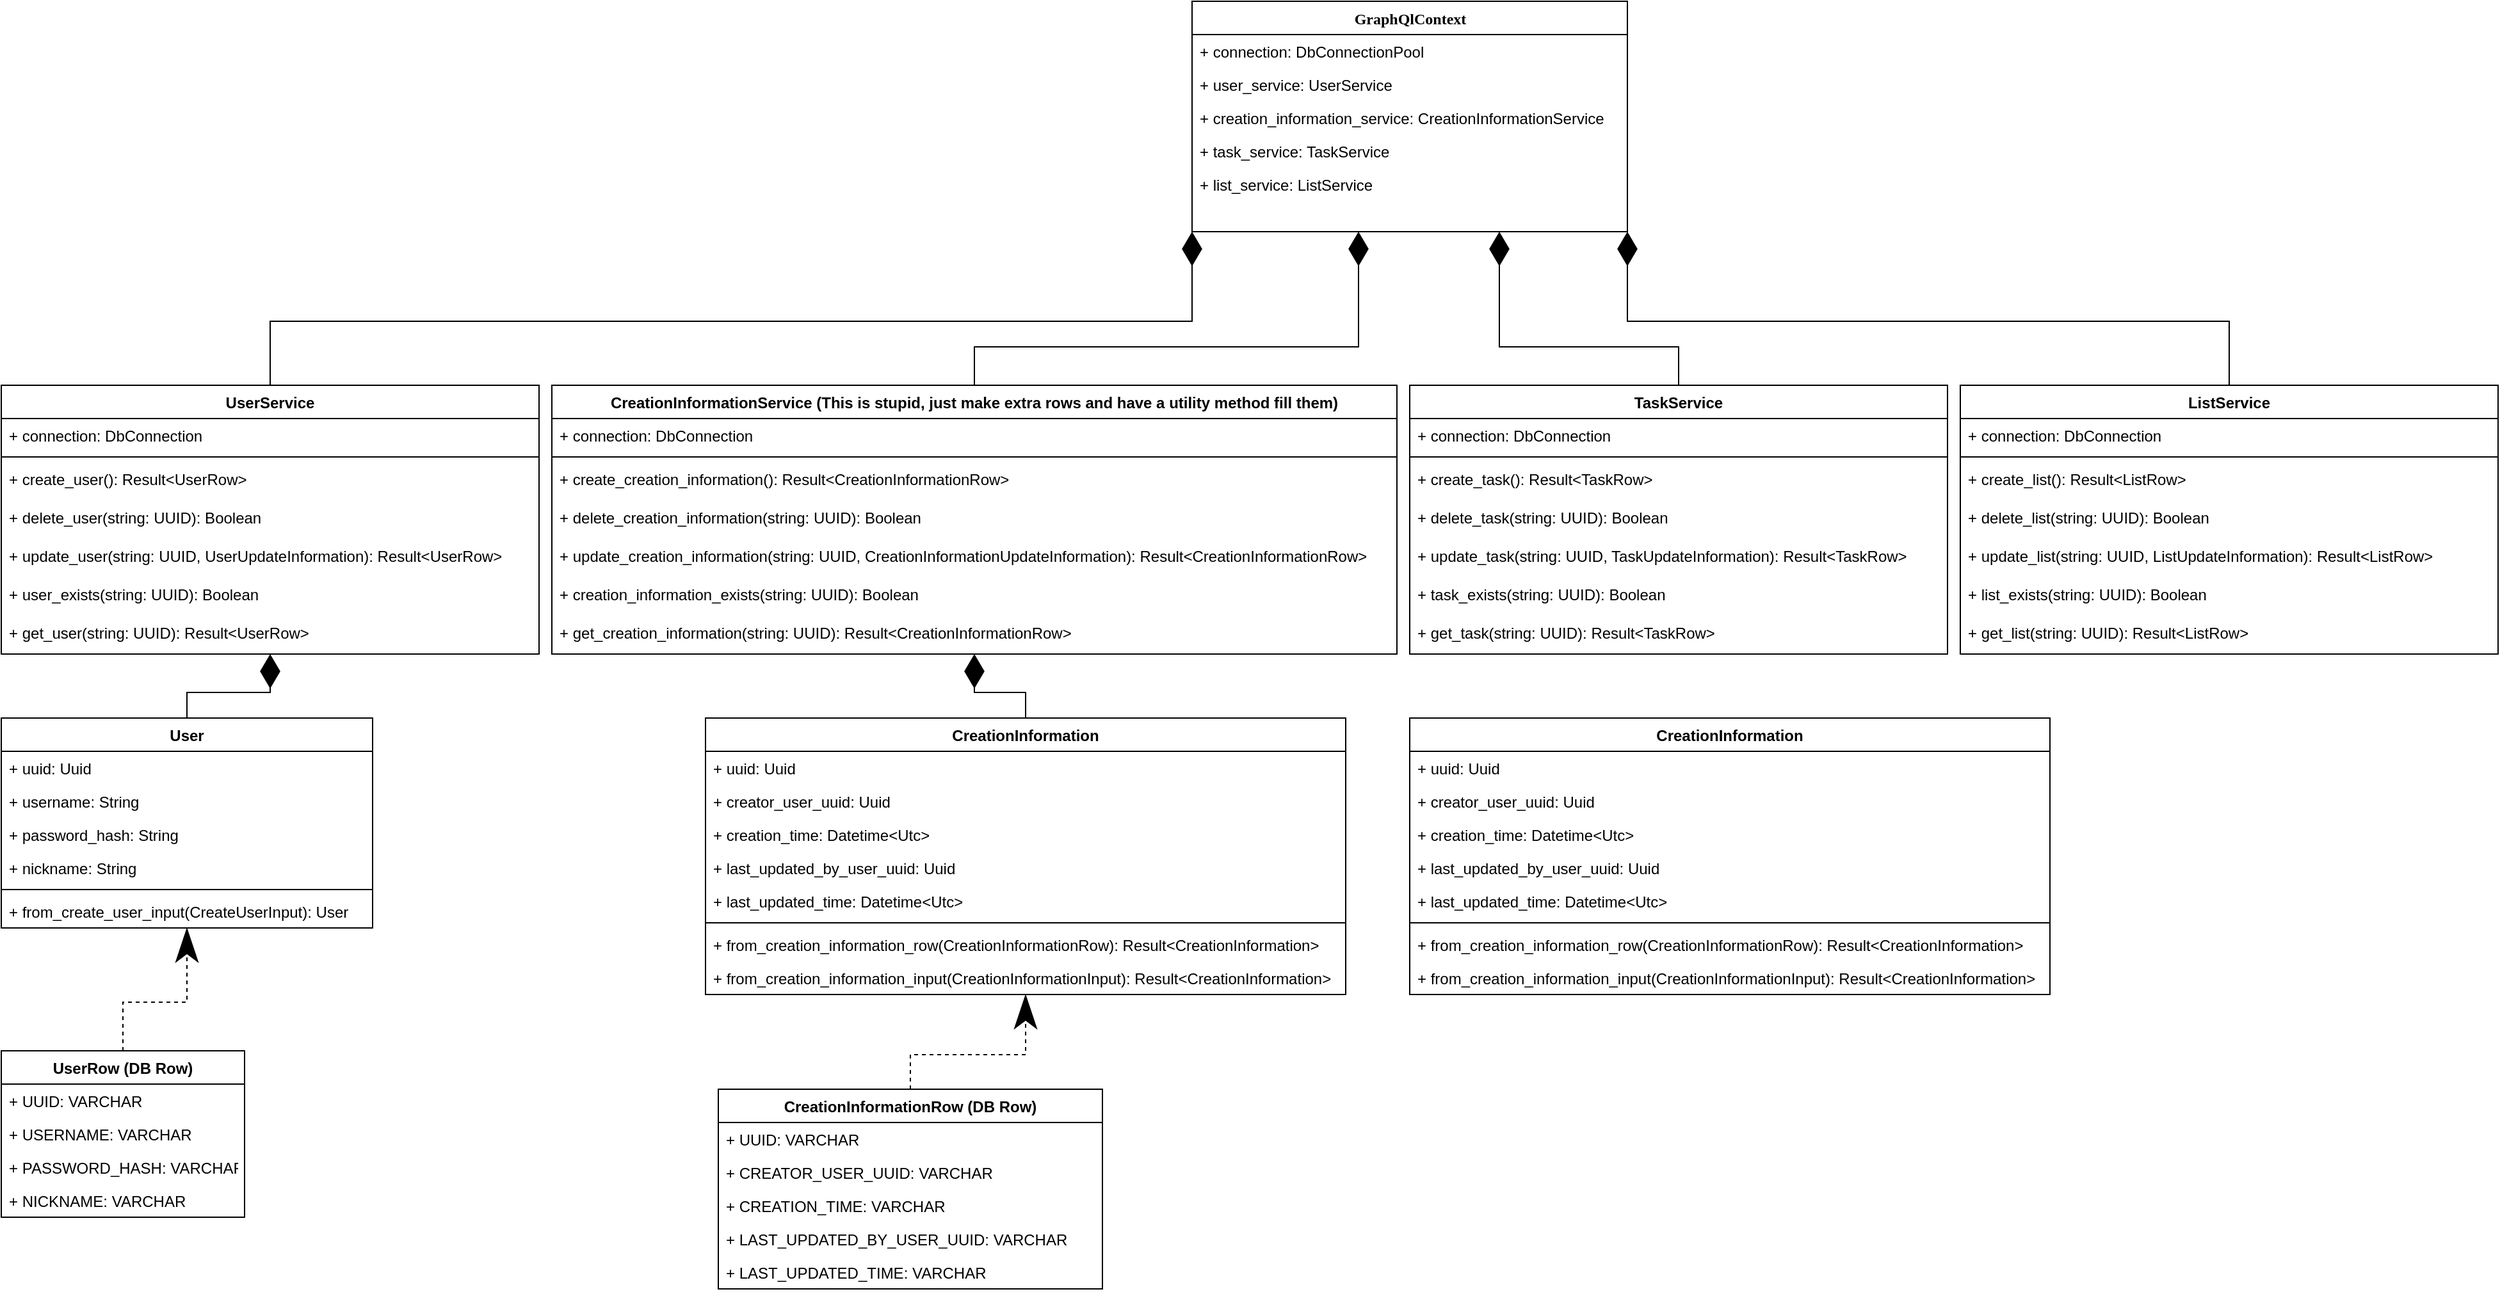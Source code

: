 <mxfile version="16.1.2" type="device"><diagram name="Page-1" id="9f46799a-70d6-7492-0946-bef42562c5a5"><mxGraphModel dx="2878" dy="989" grid="1" gridSize="10" guides="1" tooltips="1" connect="1" arrows="1" fold="1" page="1" pageScale="1" pageWidth="1100" pageHeight="850" background="none" math="0" shadow="0"><root><mxCell id="0"/><mxCell id="1" parent="0"/><mxCell id="78961159f06e98e8-17" value="GraphQlContext" style="swimlane;html=1;fontStyle=1;align=center;verticalAlign=top;childLayout=stackLayout;horizontal=1;startSize=26;horizontalStack=0;resizeParent=1;resizeLast=0;collapsible=1;marginBottom=0;swimlaneFillColor=#ffffff;rounded=0;shadow=0;comic=0;labelBackgroundColor=none;strokeWidth=1;fillColor=none;fontFamily=Verdana;fontSize=12" parent="1" vertex="1"><mxGeometry x="720" y="50" width="340" height="180" as="geometry"/></mxCell><mxCell id="78961159f06e98e8-21" value="+ connection: DbConnectionPool" style="text;html=1;strokeColor=none;fillColor=none;align=left;verticalAlign=top;spacingLeft=4;spacingRight=4;whiteSpace=wrap;overflow=hidden;rotatable=0;points=[[0,0.5],[1,0.5]];portConstraint=eastwest;" parent="78961159f06e98e8-17" vertex="1"><mxGeometry y="26" width="340" height="26" as="geometry"/></mxCell><mxCell id="78961159f06e98e8-23" value="+ user_service: UserService " style="text;html=1;strokeColor=none;fillColor=none;align=left;verticalAlign=top;spacingLeft=4;spacingRight=4;whiteSpace=wrap;overflow=hidden;rotatable=0;points=[[0,0.5],[1,0.5]];portConstraint=eastwest;" parent="78961159f06e98e8-17" vertex="1"><mxGeometry y="52" width="340" height="26" as="geometry"/></mxCell><mxCell id="78961159f06e98e8-25" value="+ creation_information_service: CreationInformationService" style="text;html=1;strokeColor=none;fillColor=none;align=left;verticalAlign=top;spacingLeft=4;spacingRight=4;whiteSpace=wrap;overflow=hidden;rotatable=0;points=[[0,0.5],[1,0.5]];portConstraint=eastwest;" parent="78961159f06e98e8-17" vertex="1"><mxGeometry y="78" width="340" height="26" as="geometry"/></mxCell><mxCell id="78961159f06e98e8-26" value="+ task_service: TaskService" style="text;html=1;strokeColor=none;fillColor=none;align=left;verticalAlign=top;spacingLeft=4;spacingRight=4;whiteSpace=wrap;overflow=hidden;rotatable=0;points=[[0,0.5],[1,0.5]];portConstraint=eastwest;" parent="78961159f06e98e8-17" vertex="1"><mxGeometry y="104" width="340" height="26" as="geometry"/></mxCell><mxCell id="78961159f06e98e8-24" value="+ list_service: ListService" style="text;html=1;strokeColor=none;fillColor=none;align=left;verticalAlign=top;spacingLeft=4;spacingRight=4;whiteSpace=wrap;overflow=hidden;rotatable=0;points=[[0,0.5],[1,0.5]];portConstraint=eastwest;" parent="78961159f06e98e8-17" vertex="1"><mxGeometry y="130" width="340" height="26" as="geometry"/></mxCell><mxCell id="bblh5X6DfXs1vnrQoZc4-81" style="edgeStyle=orthogonalEdgeStyle;rounded=0;orthogonalLoop=1;jettySize=auto;html=1;exitX=0.5;exitY=0;exitDx=0;exitDy=0;endArrow=diamondThin;endFill=1;endSize=24;strokeWidth=1;" edge="1" parent="1" source="bblh5X6DfXs1vnrQoZc4-7" target="78961159f06e98e8-17"><mxGeometry relative="1" as="geometry"><Array as="points"><mxPoint y="300"/><mxPoint x="720" y="300"/></Array></mxGeometry></mxCell><mxCell id="bblh5X6DfXs1vnrQoZc4-7" value="UserService" style="swimlane;fontStyle=1;align=center;verticalAlign=top;childLayout=stackLayout;horizontal=1;startSize=26;horizontalStack=0;resizeParent=1;resizeParentMax=0;resizeLast=0;collapsible=1;marginBottom=0;" vertex="1" parent="1"><mxGeometry x="-210" y="350" width="420" height="210" as="geometry"/></mxCell><mxCell id="bblh5X6DfXs1vnrQoZc4-8" value="+ connection: DbConnection" style="text;strokeColor=none;fillColor=none;align=left;verticalAlign=top;spacingLeft=4;spacingRight=4;overflow=hidden;rotatable=0;points=[[0,0.5],[1,0.5]];portConstraint=eastwest;" vertex="1" parent="bblh5X6DfXs1vnrQoZc4-7"><mxGeometry y="26" width="420" height="26" as="geometry"/></mxCell><mxCell id="bblh5X6DfXs1vnrQoZc4-9" value="" style="line;strokeWidth=1;fillColor=none;align=left;verticalAlign=middle;spacingTop=-1;spacingLeft=3;spacingRight=3;rotatable=0;labelPosition=right;points=[];portConstraint=eastwest;" vertex="1" parent="bblh5X6DfXs1vnrQoZc4-7"><mxGeometry y="52" width="420" height="8" as="geometry"/></mxCell><mxCell id="bblh5X6DfXs1vnrQoZc4-10" value="+ create_user(): Result&lt;UserRow&gt;&#xA;" style="text;strokeColor=none;fillColor=none;align=left;verticalAlign=top;spacingLeft=4;spacingRight=4;overflow=hidden;rotatable=0;points=[[0,0.5],[1,0.5]];portConstraint=eastwest;" vertex="1" parent="bblh5X6DfXs1vnrQoZc4-7"><mxGeometry y="60" width="420" height="30" as="geometry"/></mxCell><mxCell id="bblh5X6DfXs1vnrQoZc4-13" value="+ delete_user(string: UUID): Boolean&#xA;" style="text;strokeColor=none;fillColor=none;align=left;verticalAlign=top;spacingLeft=4;spacingRight=4;overflow=hidden;rotatable=0;points=[[0,0.5],[1,0.5]];portConstraint=eastwest;" vertex="1" parent="bblh5X6DfXs1vnrQoZc4-7"><mxGeometry y="90" width="420" height="30" as="geometry"/></mxCell><mxCell id="bblh5X6DfXs1vnrQoZc4-14" value="+ update_user(string: UUID, UserUpdateInformation): Result&lt;UserRow&gt;&#xA;" style="text;strokeColor=none;fillColor=none;align=left;verticalAlign=top;spacingLeft=4;spacingRight=4;overflow=hidden;rotatable=0;points=[[0,0.5],[1,0.5]];portConstraint=eastwest;" vertex="1" parent="bblh5X6DfXs1vnrQoZc4-7"><mxGeometry y="120" width="420" height="30" as="geometry"/></mxCell><mxCell id="bblh5X6DfXs1vnrQoZc4-15" value="+ user_exists(string: UUID): Boolean&#xA;" style="text;strokeColor=none;fillColor=none;align=left;verticalAlign=top;spacingLeft=4;spacingRight=4;overflow=hidden;rotatable=0;points=[[0,0.5],[1,0.5]];portConstraint=eastwest;" vertex="1" parent="bblh5X6DfXs1vnrQoZc4-7"><mxGeometry y="150" width="420" height="30" as="geometry"/></mxCell><mxCell id="bblh5X6DfXs1vnrQoZc4-16" value="+ get_user(string: UUID): Result&lt;UserRow&gt;&#xA;" style="text;strokeColor=none;fillColor=none;align=left;verticalAlign=top;spacingLeft=4;spacingRight=4;overflow=hidden;rotatable=0;points=[[0,0.5],[1,0.5]];portConstraint=eastwest;" vertex="1" parent="bblh5X6DfXs1vnrQoZc4-7"><mxGeometry y="180" width="420" height="30" as="geometry"/></mxCell><mxCell id="bblh5X6DfXs1vnrQoZc4-41" value="" style="edgeStyle=orthogonalEdgeStyle;rounded=0;orthogonalLoop=1;jettySize=auto;html=1;endArrow=diamondThin;endFill=1;strokeWidth=1;endSize=24;" edge="1" parent="1" source="bblh5X6DfXs1vnrQoZc4-17" target="78961159f06e98e8-17"><mxGeometry relative="1" as="geometry"><Array as="points"><mxPoint x="550" y="320"/><mxPoint x="850" y="320"/></Array></mxGeometry></mxCell><mxCell id="bblh5X6DfXs1vnrQoZc4-17" value="CreationInformationService (This is stupid, just make extra rows and have a utility method fill them)" style="swimlane;fontStyle=1;align=center;verticalAlign=top;childLayout=stackLayout;horizontal=1;startSize=26;horizontalStack=0;resizeParent=1;resizeParentMax=0;resizeLast=0;collapsible=1;marginBottom=0;" vertex="1" parent="1"><mxGeometry x="220" y="350" width="660" height="210" as="geometry"><mxRectangle x="220" y="350" width="590" height="26" as="alternateBounds"/></mxGeometry></mxCell><mxCell id="bblh5X6DfXs1vnrQoZc4-18" value="+ connection: DbConnection" style="text;strokeColor=none;fillColor=none;align=left;verticalAlign=top;spacingLeft=4;spacingRight=4;overflow=hidden;rotatable=0;points=[[0,0.5],[1,0.5]];portConstraint=eastwest;" vertex="1" parent="bblh5X6DfXs1vnrQoZc4-17"><mxGeometry y="26" width="660" height="26" as="geometry"/></mxCell><mxCell id="bblh5X6DfXs1vnrQoZc4-19" value="" style="line;strokeWidth=1;fillColor=none;align=left;verticalAlign=middle;spacingTop=-1;spacingLeft=3;spacingRight=3;rotatable=0;labelPosition=right;points=[];portConstraint=eastwest;" vertex="1" parent="bblh5X6DfXs1vnrQoZc4-17"><mxGeometry y="52" width="660" height="8" as="geometry"/></mxCell><mxCell id="bblh5X6DfXs1vnrQoZc4-20" value="+ create_creation_information(): Result&lt;CreationInformationRow&gt;&#xA;" style="text;strokeColor=none;fillColor=none;align=left;verticalAlign=top;spacingLeft=4;spacingRight=4;overflow=hidden;rotatable=0;points=[[0,0.5],[1,0.5]];portConstraint=eastwest;" vertex="1" parent="bblh5X6DfXs1vnrQoZc4-17"><mxGeometry y="60" width="660" height="30" as="geometry"/></mxCell><mxCell id="bblh5X6DfXs1vnrQoZc4-21" value="+ delete_creation_information(string: UUID): Boolean&#xA;" style="text;strokeColor=none;fillColor=none;align=left;verticalAlign=top;spacingLeft=4;spacingRight=4;overflow=hidden;rotatable=0;points=[[0,0.5],[1,0.5]];portConstraint=eastwest;" vertex="1" parent="bblh5X6DfXs1vnrQoZc4-17"><mxGeometry y="90" width="660" height="30" as="geometry"/></mxCell><mxCell id="bblh5X6DfXs1vnrQoZc4-22" value="+ update_creation_information(string: UUID, CreationInformationUpdateInformation): Result&lt;CreationInformationRow&gt;&#xA;" style="text;strokeColor=none;fillColor=none;align=left;verticalAlign=top;spacingLeft=4;spacingRight=4;overflow=hidden;rotatable=0;points=[[0,0.5],[1,0.5]];portConstraint=eastwest;" vertex="1" parent="bblh5X6DfXs1vnrQoZc4-17"><mxGeometry y="120" width="660" height="30" as="geometry"/></mxCell><mxCell id="bblh5X6DfXs1vnrQoZc4-23" value="+ creation_information_exists(string: UUID): Boolean&#xA;" style="text;strokeColor=none;fillColor=none;align=left;verticalAlign=top;spacingLeft=4;spacingRight=4;overflow=hidden;rotatable=0;points=[[0,0.5],[1,0.5]];portConstraint=eastwest;" vertex="1" parent="bblh5X6DfXs1vnrQoZc4-17"><mxGeometry y="150" width="660" height="30" as="geometry"/></mxCell><mxCell id="bblh5X6DfXs1vnrQoZc4-24" value="+ get_creation_information(string: UUID): Result&lt;CreationInformationRow&gt;&#xA;" style="text;strokeColor=none;fillColor=none;align=left;verticalAlign=top;spacingLeft=4;spacingRight=4;overflow=hidden;rotatable=0;points=[[0,0.5],[1,0.5]];portConstraint=eastwest;" vertex="1" parent="bblh5X6DfXs1vnrQoZc4-17"><mxGeometry y="180" width="660" height="30" as="geometry"/></mxCell><mxCell id="bblh5X6DfXs1vnrQoZc4-82" style="edgeStyle=orthogonalEdgeStyle;rounded=0;orthogonalLoop=1;jettySize=auto;html=1;exitX=0.5;exitY=0;exitDx=0;exitDy=0;endArrow=diamondThin;endFill=1;endSize=24;strokeWidth=1;" edge="1" parent="1" source="bblh5X6DfXs1vnrQoZc4-25" target="78961159f06e98e8-17"><mxGeometry relative="1" as="geometry"><Array as="points"><mxPoint x="1100" y="320"/><mxPoint x="960" y="320"/></Array></mxGeometry></mxCell><mxCell id="bblh5X6DfXs1vnrQoZc4-25" value="TaskService" style="swimlane;fontStyle=1;align=center;verticalAlign=top;childLayout=stackLayout;horizontal=1;startSize=26;horizontalStack=0;resizeParent=1;resizeParentMax=0;resizeLast=0;collapsible=1;marginBottom=0;" vertex="1" parent="1"><mxGeometry x="890" y="350" width="420" height="210" as="geometry"/></mxCell><mxCell id="bblh5X6DfXs1vnrQoZc4-26" value="+ connection: DbConnection" style="text;strokeColor=none;fillColor=none;align=left;verticalAlign=top;spacingLeft=4;spacingRight=4;overflow=hidden;rotatable=0;points=[[0,0.5],[1,0.5]];portConstraint=eastwest;" vertex="1" parent="bblh5X6DfXs1vnrQoZc4-25"><mxGeometry y="26" width="420" height="26" as="geometry"/></mxCell><mxCell id="bblh5X6DfXs1vnrQoZc4-27" value="" style="line;strokeWidth=1;fillColor=none;align=left;verticalAlign=middle;spacingTop=-1;spacingLeft=3;spacingRight=3;rotatable=0;labelPosition=right;points=[];portConstraint=eastwest;" vertex="1" parent="bblh5X6DfXs1vnrQoZc4-25"><mxGeometry y="52" width="420" height="8" as="geometry"/></mxCell><mxCell id="bblh5X6DfXs1vnrQoZc4-28" value="+ create_task(): Result&lt;TaskRow&gt;&#xA;" style="text;strokeColor=none;fillColor=none;align=left;verticalAlign=top;spacingLeft=4;spacingRight=4;overflow=hidden;rotatable=0;points=[[0,0.5],[1,0.5]];portConstraint=eastwest;" vertex="1" parent="bblh5X6DfXs1vnrQoZc4-25"><mxGeometry y="60" width="420" height="30" as="geometry"/></mxCell><mxCell id="bblh5X6DfXs1vnrQoZc4-29" value="+ delete_task(string: UUID): Boolean&#xA;" style="text;strokeColor=none;fillColor=none;align=left;verticalAlign=top;spacingLeft=4;spacingRight=4;overflow=hidden;rotatable=0;points=[[0,0.5],[1,0.5]];portConstraint=eastwest;" vertex="1" parent="bblh5X6DfXs1vnrQoZc4-25"><mxGeometry y="90" width="420" height="30" as="geometry"/></mxCell><mxCell id="bblh5X6DfXs1vnrQoZc4-30" value="+ update_task(string: UUID, TaskUpdateInformation): Result&lt;TaskRow&gt;&#xA;" style="text;strokeColor=none;fillColor=none;align=left;verticalAlign=top;spacingLeft=4;spacingRight=4;overflow=hidden;rotatable=0;points=[[0,0.5],[1,0.5]];portConstraint=eastwest;" vertex="1" parent="bblh5X6DfXs1vnrQoZc4-25"><mxGeometry y="120" width="420" height="30" as="geometry"/></mxCell><mxCell id="bblh5X6DfXs1vnrQoZc4-31" value="+ task_exists(string: UUID): Boolean&#xA;" style="text;strokeColor=none;fillColor=none;align=left;verticalAlign=top;spacingLeft=4;spacingRight=4;overflow=hidden;rotatable=0;points=[[0,0.5],[1,0.5]];portConstraint=eastwest;" vertex="1" parent="bblh5X6DfXs1vnrQoZc4-25"><mxGeometry y="150" width="420" height="30" as="geometry"/></mxCell><mxCell id="bblh5X6DfXs1vnrQoZc4-32" value="+ get_task(string: UUID): Result&lt;TaskRow&gt;&#xA;" style="text;strokeColor=none;fillColor=none;align=left;verticalAlign=top;spacingLeft=4;spacingRight=4;overflow=hidden;rotatable=0;points=[[0,0.5],[1,0.5]];portConstraint=eastwest;" vertex="1" parent="bblh5X6DfXs1vnrQoZc4-25"><mxGeometry y="180" width="420" height="30" as="geometry"/></mxCell><mxCell id="bblh5X6DfXs1vnrQoZc4-83" style="edgeStyle=orthogonalEdgeStyle;rounded=0;orthogonalLoop=1;jettySize=auto;html=1;exitX=0.5;exitY=0;exitDx=0;exitDy=0;endArrow=diamondThin;endFill=1;endSize=24;strokeWidth=1;" edge="1" parent="1" source="bblh5X6DfXs1vnrQoZc4-33" target="78961159f06e98e8-17"><mxGeometry relative="1" as="geometry"><Array as="points"><mxPoint x="1530" y="300"/><mxPoint x="1060" y="300"/></Array></mxGeometry></mxCell><mxCell id="bblh5X6DfXs1vnrQoZc4-33" value="ListService" style="swimlane;fontStyle=1;align=center;verticalAlign=top;childLayout=stackLayout;horizontal=1;startSize=26;horizontalStack=0;resizeParent=1;resizeParentMax=0;resizeLast=0;collapsible=1;marginBottom=0;" vertex="1" parent="1"><mxGeometry x="1320" y="350" width="420" height="210" as="geometry"/></mxCell><mxCell id="bblh5X6DfXs1vnrQoZc4-34" value="+ connection: DbConnection" style="text;strokeColor=none;fillColor=none;align=left;verticalAlign=top;spacingLeft=4;spacingRight=4;overflow=hidden;rotatable=0;points=[[0,0.5],[1,0.5]];portConstraint=eastwest;" vertex="1" parent="bblh5X6DfXs1vnrQoZc4-33"><mxGeometry y="26" width="420" height="26" as="geometry"/></mxCell><mxCell id="bblh5X6DfXs1vnrQoZc4-35" value="" style="line;strokeWidth=1;fillColor=none;align=left;verticalAlign=middle;spacingTop=-1;spacingLeft=3;spacingRight=3;rotatable=0;labelPosition=right;points=[];portConstraint=eastwest;" vertex="1" parent="bblh5X6DfXs1vnrQoZc4-33"><mxGeometry y="52" width="420" height="8" as="geometry"/></mxCell><mxCell id="bblh5X6DfXs1vnrQoZc4-36" value="+ create_list(): Result&lt;ListRow&gt;&#xA;" style="text;strokeColor=none;fillColor=none;align=left;verticalAlign=top;spacingLeft=4;spacingRight=4;overflow=hidden;rotatable=0;points=[[0,0.5],[1,0.5]];portConstraint=eastwest;" vertex="1" parent="bblh5X6DfXs1vnrQoZc4-33"><mxGeometry y="60" width="420" height="30" as="geometry"/></mxCell><mxCell id="bblh5X6DfXs1vnrQoZc4-37" value="+ delete_list(string: UUID): Boolean&#xA;" style="text;strokeColor=none;fillColor=none;align=left;verticalAlign=top;spacingLeft=4;spacingRight=4;overflow=hidden;rotatable=0;points=[[0,0.5],[1,0.5]];portConstraint=eastwest;" vertex="1" parent="bblh5X6DfXs1vnrQoZc4-33"><mxGeometry y="90" width="420" height="30" as="geometry"/></mxCell><mxCell id="bblh5X6DfXs1vnrQoZc4-38" value="+ update_list(string: UUID, ListUpdateInformation): Result&lt;ListRow&gt;&#xA;" style="text;strokeColor=none;fillColor=none;align=left;verticalAlign=top;spacingLeft=4;spacingRight=4;overflow=hidden;rotatable=0;points=[[0,0.5],[1,0.5]];portConstraint=eastwest;" vertex="1" parent="bblh5X6DfXs1vnrQoZc4-33"><mxGeometry y="120" width="420" height="30" as="geometry"/></mxCell><mxCell id="bblh5X6DfXs1vnrQoZc4-39" value="+ list_exists(string: UUID): Boolean&#xA;" style="text;strokeColor=none;fillColor=none;align=left;verticalAlign=top;spacingLeft=4;spacingRight=4;overflow=hidden;rotatable=0;points=[[0,0.5],[1,0.5]];portConstraint=eastwest;" vertex="1" parent="bblh5X6DfXs1vnrQoZc4-33"><mxGeometry y="150" width="420" height="30" as="geometry"/></mxCell><mxCell id="bblh5X6DfXs1vnrQoZc4-40" value="+ get_list(string: UUID): Result&lt;ListRow&gt;&#xA;" style="text;strokeColor=none;fillColor=none;align=left;verticalAlign=top;spacingLeft=4;spacingRight=4;overflow=hidden;rotatable=0;points=[[0,0.5],[1,0.5]];portConstraint=eastwest;" vertex="1" parent="bblh5X6DfXs1vnrQoZc4-33"><mxGeometry y="180" width="420" height="30" as="geometry"/></mxCell><mxCell id="bblh5X6DfXs1vnrQoZc4-80" style="edgeStyle=orthogonalEdgeStyle;rounded=0;orthogonalLoop=1;jettySize=auto;html=1;exitX=0.5;exitY=0;exitDx=0;exitDy=0;endArrow=diamondThin;endFill=1;endSize=24;strokeWidth=1;" edge="1" parent="1" source="bblh5X6DfXs1vnrQoZc4-64" target="bblh5X6DfXs1vnrQoZc4-7"><mxGeometry relative="1" as="geometry"/></mxCell><mxCell id="bblh5X6DfXs1vnrQoZc4-64" value="User" style="swimlane;fontStyle=1;align=center;verticalAlign=top;childLayout=stackLayout;horizontal=1;startSize=26;horizontalStack=0;resizeParent=1;resizeParentMax=0;resizeLast=0;collapsible=1;marginBottom=0;" vertex="1" parent="1"><mxGeometry x="-210" y="610" width="290" height="164" as="geometry"/></mxCell><mxCell id="bblh5X6DfXs1vnrQoZc4-65" value="+ uuid: Uuid" style="text;strokeColor=none;fillColor=none;align=left;verticalAlign=top;spacingLeft=4;spacingRight=4;overflow=hidden;rotatable=0;points=[[0,0.5],[1,0.5]];portConstraint=eastwest;" vertex="1" parent="bblh5X6DfXs1vnrQoZc4-64"><mxGeometry y="26" width="290" height="26" as="geometry"/></mxCell><mxCell id="bblh5X6DfXs1vnrQoZc4-75" value="+ username: String" style="text;strokeColor=none;fillColor=none;align=left;verticalAlign=top;spacingLeft=4;spacingRight=4;overflow=hidden;rotatable=0;points=[[0,0.5],[1,0.5]];portConstraint=eastwest;" vertex="1" parent="bblh5X6DfXs1vnrQoZc4-64"><mxGeometry y="52" width="290" height="26" as="geometry"/></mxCell><mxCell id="bblh5X6DfXs1vnrQoZc4-76" value="+ password_hash: String" style="text;strokeColor=none;fillColor=none;align=left;verticalAlign=top;spacingLeft=4;spacingRight=4;overflow=hidden;rotatable=0;points=[[0,0.5],[1,0.5]];portConstraint=eastwest;" vertex="1" parent="bblh5X6DfXs1vnrQoZc4-64"><mxGeometry y="78" width="290" height="26" as="geometry"/></mxCell><mxCell id="bblh5X6DfXs1vnrQoZc4-77" value="+ nickname: String" style="text;strokeColor=none;fillColor=none;align=left;verticalAlign=top;spacingLeft=4;spacingRight=4;overflow=hidden;rotatable=0;points=[[0,0.5],[1,0.5]];portConstraint=eastwest;" vertex="1" parent="bblh5X6DfXs1vnrQoZc4-64"><mxGeometry y="104" width="290" height="26" as="geometry"/></mxCell><mxCell id="bblh5X6DfXs1vnrQoZc4-66" value="" style="line;strokeWidth=1;fillColor=none;align=left;verticalAlign=middle;spacingTop=-1;spacingLeft=3;spacingRight=3;rotatable=0;labelPosition=right;points=[];portConstraint=eastwest;" vertex="1" parent="bblh5X6DfXs1vnrQoZc4-64"><mxGeometry y="130" width="290" height="8" as="geometry"/></mxCell><mxCell id="bblh5X6DfXs1vnrQoZc4-67" value="+ from_create_user_input(CreateUserInput): User" style="text;strokeColor=none;fillColor=none;align=left;verticalAlign=top;spacingLeft=4;spacingRight=4;overflow=hidden;rotatable=0;points=[[0,0.5],[1,0.5]];portConstraint=eastwest;" vertex="1" parent="bblh5X6DfXs1vnrQoZc4-64"><mxGeometry y="138" width="290" height="26" as="geometry"/></mxCell><mxCell id="bblh5X6DfXs1vnrQoZc4-84" style="edgeStyle=orthogonalEdgeStyle;rounded=0;orthogonalLoop=1;jettySize=auto;html=1;exitX=0.5;exitY=0;exitDx=0;exitDy=0;endArrow=classicThin;endFill=1;endSize=24;strokeWidth=1;dashed=1;" edge="1" parent="1" source="bblh5X6DfXs1vnrQoZc4-68" target="bblh5X6DfXs1vnrQoZc4-64"><mxGeometry relative="1" as="geometry"/></mxCell><mxCell id="bblh5X6DfXs1vnrQoZc4-68" value="UserRow (DB Row)" style="swimlane;fontStyle=1;childLayout=stackLayout;horizontal=1;startSize=26;fillColor=none;horizontalStack=0;resizeParent=1;resizeParentMax=0;resizeLast=0;collapsible=1;marginBottom=0;" vertex="1" parent="1"><mxGeometry x="-210" y="870" width="190" height="130" as="geometry"/></mxCell><mxCell id="bblh5X6DfXs1vnrQoZc4-69" value="+ UUID: VARCHAR" style="text;strokeColor=none;fillColor=none;align=left;verticalAlign=top;spacingLeft=4;spacingRight=4;overflow=hidden;rotatable=0;points=[[0,0.5],[1,0.5]];portConstraint=eastwest;" vertex="1" parent="bblh5X6DfXs1vnrQoZc4-68"><mxGeometry y="26" width="190" height="26" as="geometry"/></mxCell><mxCell id="bblh5X6DfXs1vnrQoZc4-70" value="+ USERNAME: VARCHAR" style="text;strokeColor=none;fillColor=none;align=left;verticalAlign=top;spacingLeft=4;spacingRight=4;overflow=hidden;rotatable=0;points=[[0,0.5],[1,0.5]];portConstraint=eastwest;" vertex="1" parent="bblh5X6DfXs1vnrQoZc4-68"><mxGeometry y="52" width="190" height="26" as="geometry"/></mxCell><mxCell id="bblh5X6DfXs1vnrQoZc4-71" value="+ PASSWORD_HASH: VARCHAR" style="text;strokeColor=none;fillColor=none;align=left;verticalAlign=top;spacingLeft=4;spacingRight=4;overflow=hidden;rotatable=0;points=[[0,0.5],[1,0.5]];portConstraint=eastwest;" vertex="1" parent="bblh5X6DfXs1vnrQoZc4-68"><mxGeometry y="78" width="190" height="26" as="geometry"/></mxCell><mxCell id="bblh5X6DfXs1vnrQoZc4-78" value="+ NICKNAME: VARCHAR" style="text;strokeColor=none;fillColor=none;align=left;verticalAlign=top;spacingLeft=4;spacingRight=4;overflow=hidden;rotatable=0;points=[[0,0.5],[1,0.5]];portConstraint=eastwest;" vertex="1" parent="bblh5X6DfXs1vnrQoZc4-68"><mxGeometry y="104" width="190" height="26" as="geometry"/></mxCell><mxCell id="bblh5X6DfXs1vnrQoZc4-101" style="edgeStyle=orthogonalEdgeStyle;rounded=0;orthogonalLoop=1;jettySize=auto;html=1;exitX=0.5;exitY=0;exitDx=0;exitDy=0;endArrow=diamondThin;endFill=1;endSize=24;strokeWidth=1;" edge="1" parent="1" source="bblh5X6DfXs1vnrQoZc4-85" target="bblh5X6DfXs1vnrQoZc4-17"><mxGeometry relative="1" as="geometry"/></mxCell><mxCell id="bblh5X6DfXs1vnrQoZc4-85" value="CreationInformation" style="swimlane;fontStyle=1;align=center;verticalAlign=top;childLayout=stackLayout;horizontal=1;startSize=26;horizontalStack=0;resizeParent=1;resizeParentMax=0;resizeLast=0;collapsible=1;marginBottom=0;" vertex="1" parent="1"><mxGeometry x="340" y="610" width="500" height="216" as="geometry"/></mxCell><mxCell id="bblh5X6DfXs1vnrQoZc4-86" value="+ uuid: Uuid" style="text;strokeColor=none;fillColor=none;align=left;verticalAlign=top;spacingLeft=4;spacingRight=4;overflow=hidden;rotatable=0;points=[[0,0.5],[1,0.5]];portConstraint=eastwest;" vertex="1" parent="bblh5X6DfXs1vnrQoZc4-85"><mxGeometry y="26" width="500" height="26" as="geometry"/></mxCell><mxCell id="bblh5X6DfXs1vnrQoZc4-87" value="+ creator_user_uuid: Uuid" style="text;strokeColor=none;fillColor=none;align=left;verticalAlign=top;spacingLeft=4;spacingRight=4;overflow=hidden;rotatable=0;points=[[0,0.5],[1,0.5]];portConstraint=eastwest;" vertex="1" parent="bblh5X6DfXs1vnrQoZc4-85"><mxGeometry y="52" width="500" height="26" as="geometry"/></mxCell><mxCell id="bblh5X6DfXs1vnrQoZc4-88" value="+ creation_time: Datetime&lt;Utc&gt;" style="text;strokeColor=none;fillColor=none;align=left;verticalAlign=top;spacingLeft=4;spacingRight=4;overflow=hidden;rotatable=0;points=[[0,0.5],[1,0.5]];portConstraint=eastwest;" vertex="1" parent="bblh5X6DfXs1vnrQoZc4-85"><mxGeometry y="78" width="500" height="26" as="geometry"/></mxCell><mxCell id="bblh5X6DfXs1vnrQoZc4-89" value="+ last_updated_by_user_uuid: Uuid" style="text;strokeColor=none;fillColor=none;align=left;verticalAlign=top;spacingLeft=4;spacingRight=4;overflow=hidden;rotatable=0;points=[[0,0.5],[1,0.5]];portConstraint=eastwest;" vertex="1" parent="bblh5X6DfXs1vnrQoZc4-85"><mxGeometry y="104" width="500" height="26" as="geometry"/></mxCell><mxCell id="bblh5X6DfXs1vnrQoZc4-91" value="+ last_updated_time: Datetime&lt;Utc&gt;" style="text;strokeColor=none;fillColor=none;align=left;verticalAlign=top;spacingLeft=4;spacingRight=4;overflow=hidden;rotatable=0;points=[[0,0.5],[1,0.5]];portConstraint=eastwest;" vertex="1" parent="bblh5X6DfXs1vnrQoZc4-85"><mxGeometry y="130" width="500" height="26" as="geometry"/></mxCell><mxCell id="bblh5X6DfXs1vnrQoZc4-90" value="" style="line;strokeWidth=1;fillColor=none;align=left;verticalAlign=middle;spacingTop=-1;spacingLeft=3;spacingRight=3;rotatable=0;labelPosition=right;points=[];portConstraint=eastwest;" vertex="1" parent="bblh5X6DfXs1vnrQoZc4-85"><mxGeometry y="156" width="500" height="8" as="geometry"/></mxCell><mxCell id="bblh5X6DfXs1vnrQoZc4-97" value="+ from_creation_information_row(CreationInformationRow): Result&lt;CreationInformation&gt;" style="text;strokeColor=none;fillColor=none;align=left;verticalAlign=top;spacingLeft=4;spacingRight=4;overflow=hidden;rotatable=0;points=[[0,0.5],[1,0.5]];portConstraint=eastwest;" vertex="1" parent="bblh5X6DfXs1vnrQoZc4-85"><mxGeometry y="164" width="500" height="26" as="geometry"/></mxCell><mxCell id="bblh5X6DfXs1vnrQoZc4-98" value="+ from_creation_information_input(CreationInformationInput): Result&lt;CreationInformation&gt;" style="text;strokeColor=none;fillColor=none;align=left;verticalAlign=top;spacingLeft=4;spacingRight=4;overflow=hidden;rotatable=0;points=[[0,0.5],[1,0.5]];portConstraint=eastwest;" vertex="1" parent="bblh5X6DfXs1vnrQoZc4-85"><mxGeometry y="190" width="500" height="26" as="geometry"/></mxCell><mxCell id="bblh5X6DfXs1vnrQoZc4-100" style="edgeStyle=orthogonalEdgeStyle;rounded=0;orthogonalLoop=1;jettySize=auto;html=1;exitX=0.5;exitY=0;exitDx=0;exitDy=0;dashed=1;endArrow=classicThin;endFill=1;endSize=24;strokeWidth=1;" edge="1" parent="1" source="bblh5X6DfXs1vnrQoZc4-92" target="bblh5X6DfXs1vnrQoZc4-85"><mxGeometry relative="1" as="geometry"/></mxCell><mxCell id="bblh5X6DfXs1vnrQoZc4-92" value="CreationInformationRow (DB Row)" style="swimlane;fontStyle=1;childLayout=stackLayout;horizontal=1;startSize=26;fillColor=none;horizontalStack=0;resizeParent=1;resizeParentMax=0;resizeLast=0;collapsible=1;marginBottom=0;" vertex="1" parent="1"><mxGeometry x="350" y="900" width="300" height="156" as="geometry"/></mxCell><mxCell id="bblh5X6DfXs1vnrQoZc4-93" value="+ UUID: VARCHAR" style="text;strokeColor=none;fillColor=none;align=left;verticalAlign=top;spacingLeft=4;spacingRight=4;overflow=hidden;rotatable=0;points=[[0,0.5],[1,0.5]];portConstraint=eastwest;" vertex="1" parent="bblh5X6DfXs1vnrQoZc4-92"><mxGeometry y="26" width="300" height="26" as="geometry"/></mxCell><mxCell id="bblh5X6DfXs1vnrQoZc4-94" value="+ CREATOR_USER_UUID: VARCHAR" style="text;strokeColor=none;fillColor=none;align=left;verticalAlign=top;spacingLeft=4;spacingRight=4;overflow=hidden;rotatable=0;points=[[0,0.5],[1,0.5]];portConstraint=eastwest;" vertex="1" parent="bblh5X6DfXs1vnrQoZc4-92"><mxGeometry y="52" width="300" height="26" as="geometry"/></mxCell><mxCell id="bblh5X6DfXs1vnrQoZc4-95" value="+ CREATION_TIME: VARCHAR" style="text;strokeColor=none;fillColor=none;align=left;verticalAlign=top;spacingLeft=4;spacingRight=4;overflow=hidden;rotatable=0;points=[[0,0.5],[1,0.5]];portConstraint=eastwest;" vertex="1" parent="bblh5X6DfXs1vnrQoZc4-92"><mxGeometry y="78" width="300" height="26" as="geometry"/></mxCell><mxCell id="bblh5X6DfXs1vnrQoZc4-96" value="+ LAST_UPDATED_BY_USER_UUID: VARCHAR" style="text;strokeColor=none;fillColor=none;align=left;verticalAlign=top;spacingLeft=4;spacingRight=4;overflow=hidden;rotatable=0;points=[[0,0.5],[1,0.5]];portConstraint=eastwest;" vertex="1" parent="bblh5X6DfXs1vnrQoZc4-92"><mxGeometry y="104" width="300" height="26" as="geometry"/></mxCell><mxCell id="bblh5X6DfXs1vnrQoZc4-99" value="+ LAST_UPDATED_TIME: VARCHAR" style="text;strokeColor=none;fillColor=none;align=left;verticalAlign=top;spacingLeft=4;spacingRight=4;overflow=hidden;rotatable=0;points=[[0,0.5],[1,0.5]];portConstraint=eastwest;" vertex="1" parent="bblh5X6DfXs1vnrQoZc4-92"><mxGeometry y="130" width="300" height="26" as="geometry"/></mxCell><mxCell id="bblh5X6DfXs1vnrQoZc4-102" value="CreationInformation" style="swimlane;fontStyle=1;align=center;verticalAlign=top;childLayout=stackLayout;horizontal=1;startSize=26;horizontalStack=0;resizeParent=1;resizeParentMax=0;resizeLast=0;collapsible=1;marginBottom=0;" vertex="1" parent="1"><mxGeometry x="890" y="610" width="500" height="216" as="geometry"/></mxCell><mxCell id="bblh5X6DfXs1vnrQoZc4-103" value="+ uuid: Uuid" style="text;strokeColor=none;fillColor=none;align=left;verticalAlign=top;spacingLeft=4;spacingRight=4;overflow=hidden;rotatable=0;points=[[0,0.5],[1,0.5]];portConstraint=eastwest;" vertex="1" parent="bblh5X6DfXs1vnrQoZc4-102"><mxGeometry y="26" width="500" height="26" as="geometry"/></mxCell><mxCell id="bblh5X6DfXs1vnrQoZc4-104" value="+ creator_user_uuid: Uuid" style="text;strokeColor=none;fillColor=none;align=left;verticalAlign=top;spacingLeft=4;spacingRight=4;overflow=hidden;rotatable=0;points=[[0,0.5],[1,0.5]];portConstraint=eastwest;" vertex="1" parent="bblh5X6DfXs1vnrQoZc4-102"><mxGeometry y="52" width="500" height="26" as="geometry"/></mxCell><mxCell id="bblh5X6DfXs1vnrQoZc4-105" value="+ creation_time: Datetime&lt;Utc&gt;" style="text;strokeColor=none;fillColor=none;align=left;verticalAlign=top;spacingLeft=4;spacingRight=4;overflow=hidden;rotatable=0;points=[[0,0.5],[1,0.5]];portConstraint=eastwest;" vertex="1" parent="bblh5X6DfXs1vnrQoZc4-102"><mxGeometry y="78" width="500" height="26" as="geometry"/></mxCell><mxCell id="bblh5X6DfXs1vnrQoZc4-106" value="+ last_updated_by_user_uuid: Uuid" style="text;strokeColor=none;fillColor=none;align=left;verticalAlign=top;spacingLeft=4;spacingRight=4;overflow=hidden;rotatable=0;points=[[0,0.5],[1,0.5]];portConstraint=eastwest;" vertex="1" parent="bblh5X6DfXs1vnrQoZc4-102"><mxGeometry y="104" width="500" height="26" as="geometry"/></mxCell><mxCell id="bblh5X6DfXs1vnrQoZc4-107" value="+ last_updated_time: Datetime&lt;Utc&gt;" style="text;strokeColor=none;fillColor=none;align=left;verticalAlign=top;spacingLeft=4;spacingRight=4;overflow=hidden;rotatable=0;points=[[0,0.5],[1,0.5]];portConstraint=eastwest;" vertex="1" parent="bblh5X6DfXs1vnrQoZc4-102"><mxGeometry y="130" width="500" height="26" as="geometry"/></mxCell><mxCell id="bblh5X6DfXs1vnrQoZc4-108" value="" style="line;strokeWidth=1;fillColor=none;align=left;verticalAlign=middle;spacingTop=-1;spacingLeft=3;spacingRight=3;rotatable=0;labelPosition=right;points=[];portConstraint=eastwest;" vertex="1" parent="bblh5X6DfXs1vnrQoZc4-102"><mxGeometry y="156" width="500" height="8" as="geometry"/></mxCell><mxCell id="bblh5X6DfXs1vnrQoZc4-109" value="+ from_creation_information_row(CreationInformationRow): Result&lt;CreationInformation&gt;" style="text;strokeColor=none;fillColor=none;align=left;verticalAlign=top;spacingLeft=4;spacingRight=4;overflow=hidden;rotatable=0;points=[[0,0.5],[1,0.5]];portConstraint=eastwest;" vertex="1" parent="bblh5X6DfXs1vnrQoZc4-102"><mxGeometry y="164" width="500" height="26" as="geometry"/></mxCell><mxCell id="bblh5X6DfXs1vnrQoZc4-110" value="+ from_creation_information_input(CreationInformationInput): Result&lt;CreationInformation&gt;" style="text;strokeColor=none;fillColor=none;align=left;verticalAlign=top;spacingLeft=4;spacingRight=4;overflow=hidden;rotatable=0;points=[[0,0.5],[1,0.5]];portConstraint=eastwest;" vertex="1" parent="bblh5X6DfXs1vnrQoZc4-102"><mxGeometry y="190" width="500" height="26" as="geometry"/></mxCell></root></mxGraphModel></diagram></mxfile>